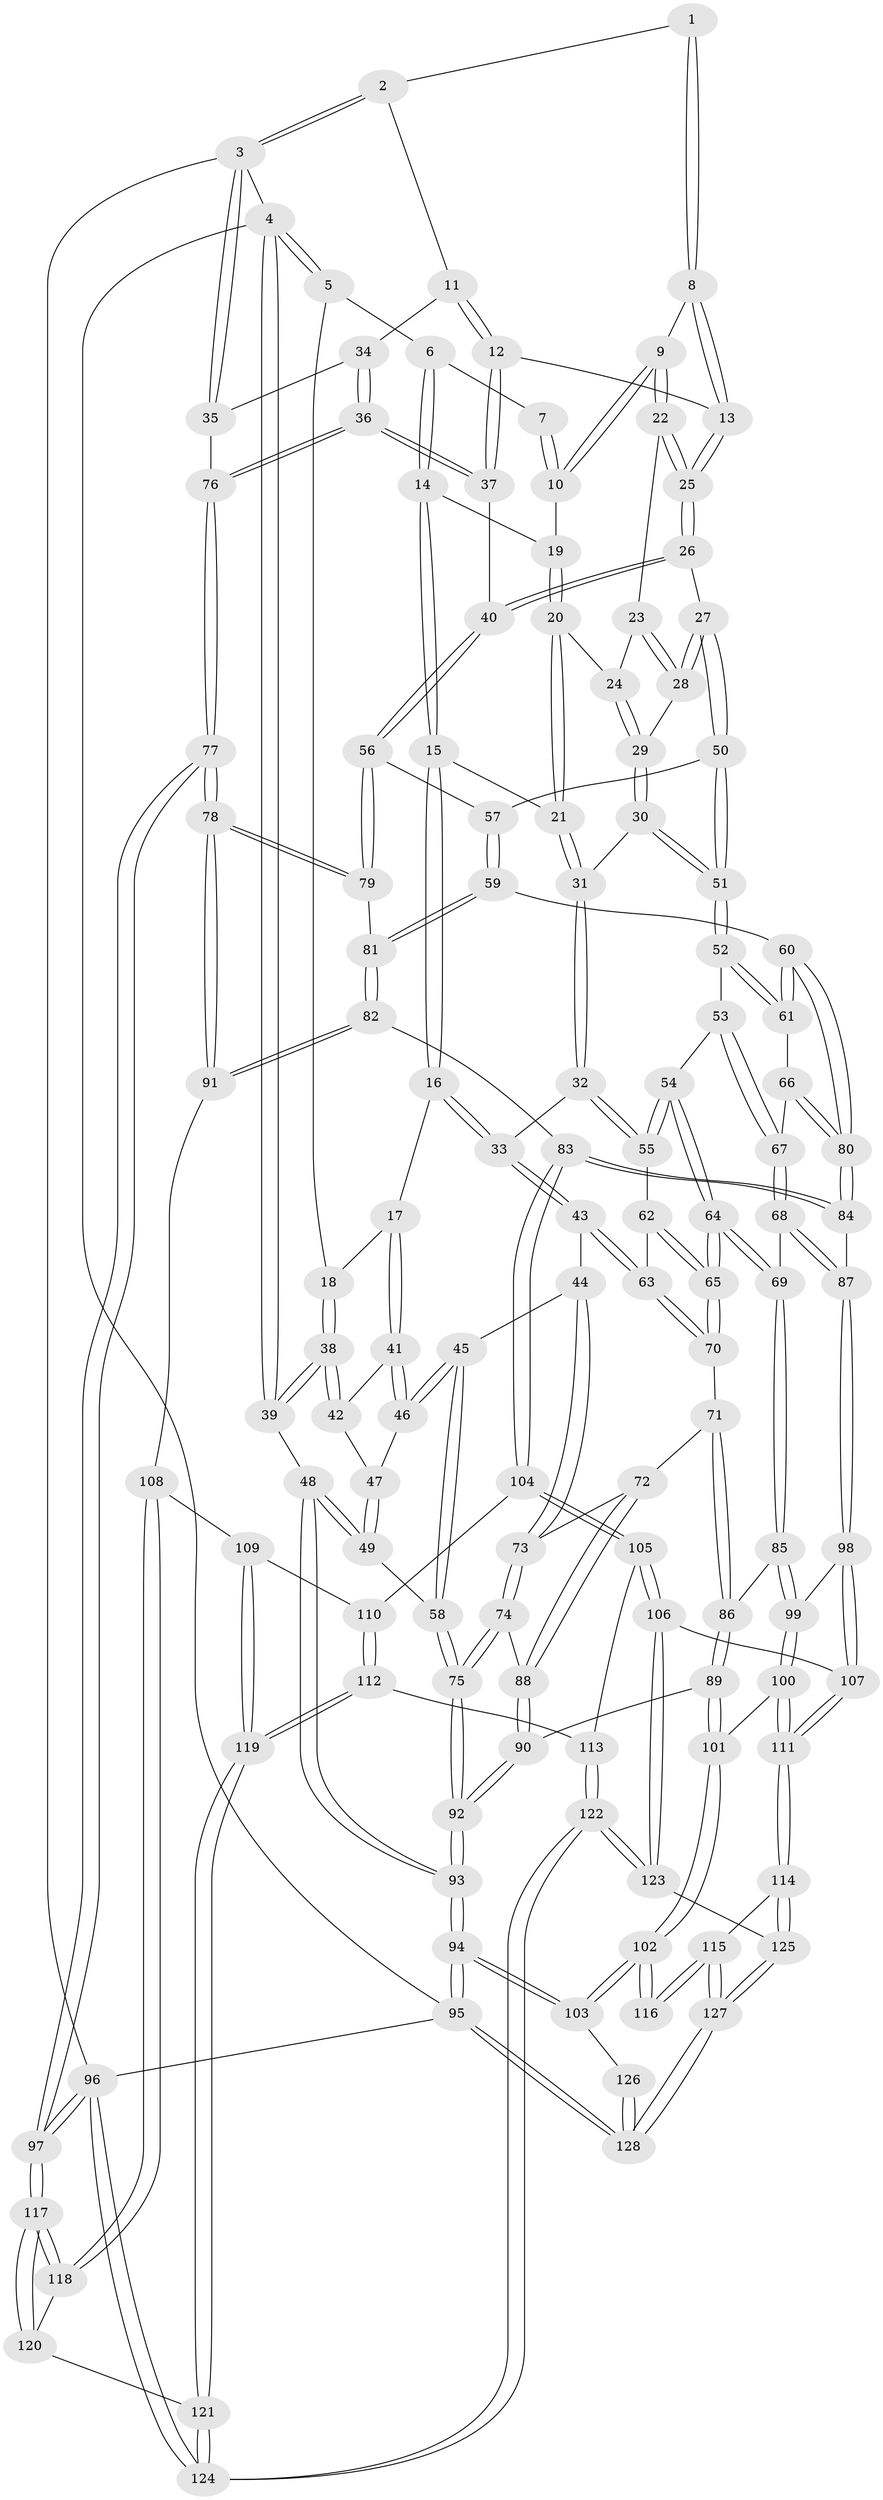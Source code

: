 // coarse degree distribution, {4: 0.43820224719101125, 8: 0.02247191011235955, 3: 0.02247191011235955, 5: 0.3595505617977528, 7: 0.02247191011235955, 6: 0.1348314606741573}
// Generated by graph-tools (version 1.1) at 2025/21/03/04/25 18:21:37]
// undirected, 128 vertices, 317 edges
graph export_dot {
graph [start="1"]
  node [color=gray90,style=filled];
  1 [pos="+0.6858233782485177+0"];
  2 [pos="+0.7484961136348677+0"];
  3 [pos="+1+0"];
  4 [pos="+0+0"];
  5 [pos="+0.07504348314125166+0"];
  6 [pos="+0.40087629285843446+0"];
  7 [pos="+0.511086140799697+0"];
  8 [pos="+0.6650554873251057+0.09208463662724835"];
  9 [pos="+0.6165897802601394+0.11687280597656093"];
  10 [pos="+0.558929744309801+0.0750222989283333"];
  11 [pos="+0.8526890552621658+0.12029267270092307"];
  12 [pos="+0.8442432769183766+0.13428339439254117"];
  13 [pos="+0.7503228975625131+0.14492438933610355"];
  14 [pos="+0.3864027004229341+0"];
  15 [pos="+0.3097101550839581+0.0533726161148287"];
  16 [pos="+0.2077207968906375+0.14895198246145686"];
  17 [pos="+0.17333859779355104+0.142949970645168"];
  18 [pos="+0.1522020238000252+0.12597623316847528"];
  19 [pos="+0.47987443691396414+0.09832527298093455"];
  20 [pos="+0.46840465131818143+0.15235070840648884"];
  21 [pos="+0.42826231412175314+0.16724013445147598"];
  22 [pos="+0.6041910703415792+0.14060078548564317"];
  23 [pos="+0.5942375898860197+0.15753702495056746"];
  24 [pos="+0.4874524673661114+0.16321871606126961"];
  25 [pos="+0.7080069503246696+0.2214564559596804"];
  26 [pos="+0.693505077420995+0.25180299671791084"];
  27 [pos="+0.6527476283473207+0.2698956769007934"];
  28 [pos="+0.5969866897053091+0.17578280523031375"];
  29 [pos="+0.5232377610937387+0.26331671020669734"];
  30 [pos="+0.523018681395292+0.2676395748206175"];
  31 [pos="+0.3829244738467333+0.2480617418566546"];
  32 [pos="+0.32997379034453067+0.2944312296732438"];
  33 [pos="+0.28799095210480746+0.27965791668210443"];
  34 [pos="+0.9145498621958187+0.10292375798225875"];
  35 [pos="+1+0"];
  36 [pos="+1+0.3278522775135777"];
  37 [pos="+0.8970417263291973+0.32545316092224436"];
  38 [pos="+0+0.05908934568090945"];
  39 [pos="+0+0.05626782636887536"];
  40 [pos="+0.865961916934374+0.35204392345201935"];
  41 [pos="+0.09867687645102705+0.24410108607785866"];
  42 [pos="+0.03510709942420792+0.2303004216568879"];
  43 [pos="+0.2126725142090845+0.3447855607566879"];
  44 [pos="+0.16054275664858447+0.37887839483425595"];
  45 [pos="+0.1129754515174752+0.37548397980291315"];
  46 [pos="+0.08898808634717284+0.29304836733680645"];
  47 [pos="+0.015572058677957377+0.28924207706515626"];
  48 [pos="+0+0.32316823596011535"];
  49 [pos="+0+0.32335363513932563"];
  50 [pos="+0.6188167230394755+0.3253037668278782"];
  51 [pos="+0.5554395735661066+0.3352029825574829"];
  52 [pos="+0.54184470283485+0.349795089424932"];
  53 [pos="+0.48163588424178133+0.37961861465068936"];
  54 [pos="+0.4090687582360183+0.37334331415151717"];
  55 [pos="+0.348844606074988+0.32544334029630195"];
  56 [pos="+0.8559908576429386+0.3685750671913302"];
  57 [pos="+0.6204540496261526+0.3270705272894034"];
  58 [pos="+0.11011521154957138+0.3776065350158576"];
  59 [pos="+0.6830271973031276+0.4386299758446701"];
  60 [pos="+0.6466455149188987+0.4683661608468186"];
  61 [pos="+0.5789591437953978+0.44765319980286333"];
  62 [pos="+0.31329442819291414+0.4039498676693179"];
  63 [pos="+0.27755699028939707+0.45523228615729733"];
  64 [pos="+0.38430766037676517+0.5099909963319676"];
  65 [pos="+0.3492306819005023+0.4907333014875217"];
  66 [pos="+0.5583350729899305+0.475271906463621"];
  67 [pos="+0.4997423517275025+0.48215804310160787"];
  68 [pos="+0.495814880923837+0.4918966498677417"];
  69 [pos="+0.39333156809307657+0.5401705955212494"];
  70 [pos="+0.2732493839460793+0.4665939628122167"];
  71 [pos="+0.2582844132568326+0.47726747947339887"];
  72 [pos="+0.20890620029618406+0.47580363432561634"];
  73 [pos="+0.20539041136496924+0.47274133948910985"];
  74 [pos="+0.08455264379280045+0.5236705990727868"];
  75 [pos="+0.02557572280278339+0.5436792620233494"];
  76 [pos="+1+0.3345319794455906"];
  77 [pos="+1+0.6396615888783637"];
  78 [pos="+1+0.639643370051888"];
  79 [pos="+0.8380124102128714+0.4128165648615597"];
  80 [pos="+0.610793104311049+0.5709116619630908"];
  81 [pos="+0.8057221073980984+0.46091752777831574"];
  82 [pos="+0.8065601778808457+0.5488164885713177"];
  83 [pos="+0.6118384789946314+0.6121997997025016"];
  84 [pos="+0.6076311338739724+0.6101652900116551"];
  85 [pos="+0.38474952601142376+0.5807543485061766"];
  86 [pos="+0.27287072053016265+0.5164178992817043"];
  87 [pos="+0.5755647828397562+0.6147444224609807"];
  88 [pos="+0.20151917877224132+0.5251294468744545"];
  89 [pos="+0.22399941332520118+0.6229846090782087"];
  90 [pos="+0.20035595383508015+0.6073674827639003"];
  91 [pos="+0.8855725560625259+0.6687454662345279"];
  92 [pos="+0+0.5868421491040172"];
  93 [pos="+0+0.6878269149990516"];
  94 [pos="+0+0.6888128801355018"];
  95 [pos="+0+1"];
  96 [pos="+1+1"];
  97 [pos="+1+1"];
  98 [pos="+0.5000816680384331+0.6537540408324884"];
  99 [pos="+0.385158660807947+0.6026029918079839"];
  100 [pos="+0.2947114334881691+0.6726225387031611"];
  101 [pos="+0.27140868672928864+0.6737640290453609"];
  102 [pos="+0.2590221939148344+0.6888405804406533"];
  103 [pos="+0+0.7577660151034604"];
  104 [pos="+0.657012056237957+0.6951427677568184"];
  105 [pos="+0.6056738155627173+0.8283301235709393"];
  106 [pos="+0.5745061592142692+0.8391496639038442"];
  107 [pos="+0.4892433638994921+0.8160692408024981"];
  108 [pos="+0.869758096583536+0.6918256463478544"];
  109 [pos="+0.857734075605362+0.7016159596840293"];
  110 [pos="+0.7200775811359813+0.7124145597425154"];
  111 [pos="+0.41817504087684054+0.8519944040214694"];
  112 [pos="+0.7054014284716573+0.8547642018510507"];
  113 [pos="+0.7019466608260317+0.8559001479361005"];
  114 [pos="+0.40301430520317477+0.8764459592173727"];
  115 [pos="+0.24478534687888898+0.90324576049842"];
  116 [pos="+0.1994985094135796+0.8535282537153364"];
  117 [pos="+1+0.9323432836503776"];
  118 [pos="+0.9209233946712143+0.8213921193541734"];
  119 [pos="+0.7906451765576656+0.8497037789330965"];
  120 [pos="+0.8645035886073595+0.9281809706969663"];
  121 [pos="+0.844297141168601+0.9334207828534967"];
  122 [pos="+0.6743329787699718+1"];
  123 [pos="+0.6196206893308474+1"];
  124 [pos="+0.7300025651880185+1"];
  125 [pos="+0.48250274695701717+1"];
  126 [pos="+0.07717095951090952+0.8347666518320879"];
  127 [pos="+0.14918776666086914+1"];
  128 [pos="+0.11392440213678477+1"];
  1 -- 2;
  1 -- 8;
  1 -- 8;
  2 -- 3;
  2 -- 3;
  2 -- 11;
  3 -- 4;
  3 -- 35;
  3 -- 35;
  3 -- 96;
  4 -- 5;
  4 -- 5;
  4 -- 39;
  4 -- 39;
  4 -- 95;
  5 -- 6;
  5 -- 18;
  6 -- 7;
  6 -- 14;
  6 -- 14;
  7 -- 10;
  7 -- 10;
  8 -- 9;
  8 -- 13;
  8 -- 13;
  9 -- 10;
  9 -- 10;
  9 -- 22;
  9 -- 22;
  10 -- 19;
  11 -- 12;
  11 -- 12;
  11 -- 34;
  12 -- 13;
  12 -- 37;
  12 -- 37;
  13 -- 25;
  13 -- 25;
  14 -- 15;
  14 -- 15;
  14 -- 19;
  15 -- 16;
  15 -- 16;
  15 -- 21;
  16 -- 17;
  16 -- 33;
  16 -- 33;
  17 -- 18;
  17 -- 41;
  17 -- 41;
  18 -- 38;
  18 -- 38;
  19 -- 20;
  19 -- 20;
  20 -- 21;
  20 -- 21;
  20 -- 24;
  21 -- 31;
  21 -- 31;
  22 -- 23;
  22 -- 25;
  22 -- 25;
  23 -- 24;
  23 -- 28;
  23 -- 28;
  24 -- 29;
  24 -- 29;
  25 -- 26;
  25 -- 26;
  26 -- 27;
  26 -- 40;
  26 -- 40;
  27 -- 28;
  27 -- 28;
  27 -- 50;
  27 -- 50;
  28 -- 29;
  29 -- 30;
  29 -- 30;
  30 -- 31;
  30 -- 51;
  30 -- 51;
  31 -- 32;
  31 -- 32;
  32 -- 33;
  32 -- 55;
  32 -- 55;
  33 -- 43;
  33 -- 43;
  34 -- 35;
  34 -- 36;
  34 -- 36;
  35 -- 76;
  36 -- 37;
  36 -- 37;
  36 -- 76;
  36 -- 76;
  37 -- 40;
  38 -- 39;
  38 -- 39;
  38 -- 42;
  38 -- 42;
  39 -- 48;
  40 -- 56;
  40 -- 56;
  41 -- 42;
  41 -- 46;
  41 -- 46;
  42 -- 47;
  43 -- 44;
  43 -- 63;
  43 -- 63;
  44 -- 45;
  44 -- 73;
  44 -- 73;
  45 -- 46;
  45 -- 46;
  45 -- 58;
  45 -- 58;
  46 -- 47;
  47 -- 49;
  47 -- 49;
  48 -- 49;
  48 -- 49;
  48 -- 93;
  48 -- 93;
  49 -- 58;
  50 -- 51;
  50 -- 51;
  50 -- 57;
  51 -- 52;
  51 -- 52;
  52 -- 53;
  52 -- 61;
  52 -- 61;
  53 -- 54;
  53 -- 67;
  53 -- 67;
  54 -- 55;
  54 -- 55;
  54 -- 64;
  54 -- 64;
  55 -- 62;
  56 -- 57;
  56 -- 79;
  56 -- 79;
  57 -- 59;
  57 -- 59;
  58 -- 75;
  58 -- 75;
  59 -- 60;
  59 -- 81;
  59 -- 81;
  60 -- 61;
  60 -- 61;
  60 -- 80;
  60 -- 80;
  61 -- 66;
  62 -- 63;
  62 -- 65;
  62 -- 65;
  63 -- 70;
  63 -- 70;
  64 -- 65;
  64 -- 65;
  64 -- 69;
  64 -- 69;
  65 -- 70;
  65 -- 70;
  66 -- 67;
  66 -- 80;
  66 -- 80;
  67 -- 68;
  67 -- 68;
  68 -- 69;
  68 -- 87;
  68 -- 87;
  69 -- 85;
  69 -- 85;
  70 -- 71;
  71 -- 72;
  71 -- 86;
  71 -- 86;
  72 -- 73;
  72 -- 88;
  72 -- 88;
  73 -- 74;
  73 -- 74;
  74 -- 75;
  74 -- 75;
  74 -- 88;
  75 -- 92;
  75 -- 92;
  76 -- 77;
  76 -- 77;
  77 -- 78;
  77 -- 78;
  77 -- 97;
  77 -- 97;
  78 -- 79;
  78 -- 79;
  78 -- 91;
  78 -- 91;
  79 -- 81;
  80 -- 84;
  80 -- 84;
  81 -- 82;
  81 -- 82;
  82 -- 83;
  82 -- 91;
  82 -- 91;
  83 -- 84;
  83 -- 84;
  83 -- 104;
  83 -- 104;
  84 -- 87;
  85 -- 86;
  85 -- 99;
  85 -- 99;
  86 -- 89;
  86 -- 89;
  87 -- 98;
  87 -- 98;
  88 -- 90;
  88 -- 90;
  89 -- 90;
  89 -- 101;
  89 -- 101;
  90 -- 92;
  90 -- 92;
  91 -- 108;
  92 -- 93;
  92 -- 93;
  93 -- 94;
  93 -- 94;
  94 -- 95;
  94 -- 95;
  94 -- 103;
  94 -- 103;
  95 -- 128;
  95 -- 128;
  95 -- 96;
  96 -- 97;
  96 -- 97;
  96 -- 124;
  96 -- 124;
  97 -- 117;
  97 -- 117;
  98 -- 99;
  98 -- 107;
  98 -- 107;
  99 -- 100;
  99 -- 100;
  100 -- 101;
  100 -- 111;
  100 -- 111;
  101 -- 102;
  101 -- 102;
  102 -- 103;
  102 -- 103;
  102 -- 116;
  102 -- 116;
  103 -- 126;
  104 -- 105;
  104 -- 105;
  104 -- 110;
  105 -- 106;
  105 -- 106;
  105 -- 113;
  106 -- 107;
  106 -- 123;
  106 -- 123;
  107 -- 111;
  107 -- 111;
  108 -- 109;
  108 -- 118;
  108 -- 118;
  109 -- 110;
  109 -- 119;
  109 -- 119;
  110 -- 112;
  110 -- 112;
  111 -- 114;
  111 -- 114;
  112 -- 113;
  112 -- 119;
  112 -- 119;
  113 -- 122;
  113 -- 122;
  114 -- 115;
  114 -- 125;
  114 -- 125;
  115 -- 116;
  115 -- 116;
  115 -- 127;
  115 -- 127;
  117 -- 118;
  117 -- 118;
  117 -- 120;
  117 -- 120;
  118 -- 120;
  119 -- 121;
  119 -- 121;
  120 -- 121;
  121 -- 124;
  121 -- 124;
  122 -- 123;
  122 -- 123;
  122 -- 124;
  122 -- 124;
  123 -- 125;
  125 -- 127;
  125 -- 127;
  126 -- 128;
  126 -- 128;
  127 -- 128;
  127 -- 128;
}

